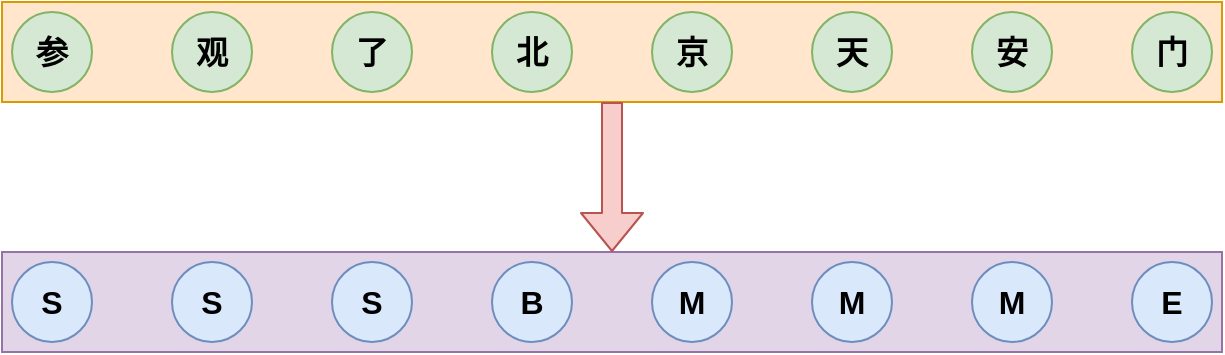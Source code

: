 <mxfile version="12.9.9" type="device"><diagram id="dk6Ofs7C74YLpd8TkuT0" name="Page-1"><mxGraphModel dx="1038" dy="548" grid="1" gridSize="10" guides="1" tooltips="1" connect="1" arrows="1" fold="1" page="1" pageScale="1" pageWidth="827" pageHeight="1169" math="0" shadow="0"><root><mxCell id="0"/><mxCell id="1" parent="0"/><mxCell id="8ULrYfe0EweRrI8h2Gwo-9" value="" style="rounded=0;whiteSpace=wrap;html=1;fontSize=16;fillColor=#ffe6cc;strokeColor=#d79b00;" parent="1" vertex="1"><mxGeometry x="35" y="35" width="610" height="50" as="geometry"/></mxCell><mxCell id="8ULrYfe0EweRrI8h2Gwo-1" value="&lt;b style=&quot;font-size: 16px;&quot;&gt;参&lt;/b&gt;" style="ellipse;whiteSpace=wrap;html=1;aspect=fixed;fontSize=16;fillColor=#d5e8d4;strokeColor=#82b366;" parent="1" vertex="1"><mxGeometry x="40" y="40" width="40" height="40" as="geometry"/></mxCell><mxCell id="8ULrYfe0EweRrI8h2Gwo-2" value="&lt;b style=&quot;font-size: 16px&quot;&gt;观&lt;/b&gt;" style="ellipse;whiteSpace=wrap;html=1;aspect=fixed;fontSize=16;fillColor=#d5e8d4;strokeColor=#82b366;" parent="1" vertex="1"><mxGeometry x="120" y="40" width="40" height="40" as="geometry"/></mxCell><mxCell id="8ULrYfe0EweRrI8h2Gwo-3" value="&lt;b&gt;了&lt;/b&gt;" style="ellipse;whiteSpace=wrap;html=1;aspect=fixed;fontSize=16;fillColor=#d5e8d4;strokeColor=#82b366;" parent="1" vertex="1"><mxGeometry x="200" y="40" width="40" height="40" as="geometry"/></mxCell><mxCell id="8ULrYfe0EweRrI8h2Gwo-4" value="&lt;b&gt;北&lt;/b&gt;" style="ellipse;whiteSpace=wrap;html=1;aspect=fixed;fontSize=16;fillColor=#d5e8d4;strokeColor=#82b366;" parent="1" vertex="1"><mxGeometry x="280" y="40" width="40" height="40" as="geometry"/></mxCell><mxCell id="8ULrYfe0EweRrI8h2Gwo-5" value="&lt;b&gt;京&lt;/b&gt;" style="ellipse;whiteSpace=wrap;html=1;aspect=fixed;fontSize=16;fillColor=#d5e8d4;strokeColor=#82b366;" parent="1" vertex="1"><mxGeometry x="360" y="40" width="40" height="40" as="geometry"/></mxCell><mxCell id="8ULrYfe0EweRrI8h2Gwo-6" value="&lt;b&gt;天&lt;/b&gt;" style="ellipse;whiteSpace=wrap;html=1;aspect=fixed;fontSize=16;fillColor=#d5e8d4;strokeColor=#82b366;" parent="1" vertex="1"><mxGeometry x="440" y="40" width="40" height="40" as="geometry"/></mxCell><mxCell id="8ULrYfe0EweRrI8h2Gwo-7" value="&lt;b&gt;安&lt;/b&gt;" style="ellipse;whiteSpace=wrap;html=1;aspect=fixed;fontSize=16;fillColor=#d5e8d4;strokeColor=#82b366;" parent="1" vertex="1"><mxGeometry x="520" y="40" width="40" height="40" as="geometry"/></mxCell><mxCell id="8ULrYfe0EweRrI8h2Gwo-8" value="&lt;b&gt;门&lt;/b&gt;" style="ellipse;whiteSpace=wrap;html=1;aspect=fixed;fontSize=16;fillColor=#d5e8d4;strokeColor=#82b366;" parent="1" vertex="1"><mxGeometry x="600" y="40" width="40" height="40" as="geometry"/></mxCell><mxCell id="8ULrYfe0EweRrI8h2Gwo-10" value="" style="rounded=0;whiteSpace=wrap;html=1;fontSize=16;fillColor=#e1d5e7;strokeColor=#9673a6;" parent="1" vertex="1"><mxGeometry x="35" y="160" width="610" height="50" as="geometry"/></mxCell><mxCell id="8ULrYfe0EweRrI8h2Gwo-11" value="&lt;b&gt;S&lt;/b&gt;" style="ellipse;whiteSpace=wrap;html=1;aspect=fixed;fontSize=16;fillColor=#dae8fc;strokeColor=#6c8ebf;" parent="1" vertex="1"><mxGeometry x="40" y="165" width="40" height="40" as="geometry"/></mxCell><mxCell id="8ULrYfe0EweRrI8h2Gwo-12" value="&lt;b&gt;S&lt;/b&gt;" style="ellipse;whiteSpace=wrap;html=1;aspect=fixed;fontSize=16;fillColor=#dae8fc;strokeColor=#6c8ebf;" parent="1" vertex="1"><mxGeometry x="120" y="165" width="40" height="40" as="geometry"/></mxCell><mxCell id="8ULrYfe0EweRrI8h2Gwo-13" value="&lt;b&gt;S&lt;/b&gt;" style="ellipse;whiteSpace=wrap;html=1;aspect=fixed;fontSize=16;fillColor=#dae8fc;strokeColor=#6c8ebf;" parent="1" vertex="1"><mxGeometry x="200" y="165" width="40" height="40" as="geometry"/></mxCell><mxCell id="8ULrYfe0EweRrI8h2Gwo-14" value="&lt;b&gt;B&lt;/b&gt;" style="ellipse;whiteSpace=wrap;html=1;aspect=fixed;fontSize=16;fillColor=#dae8fc;strokeColor=#6c8ebf;" parent="1" vertex="1"><mxGeometry x="280" y="165" width="40" height="40" as="geometry"/></mxCell><mxCell id="8ULrYfe0EweRrI8h2Gwo-15" value="&lt;b&gt;M&lt;/b&gt;" style="ellipse;whiteSpace=wrap;html=1;aspect=fixed;fontSize=16;fillColor=#dae8fc;strokeColor=#6c8ebf;" parent="1" vertex="1"><mxGeometry x="360" y="165" width="40" height="40" as="geometry"/></mxCell><mxCell id="8ULrYfe0EweRrI8h2Gwo-16" value="&lt;b&gt;M&lt;/b&gt;" style="ellipse;whiteSpace=wrap;html=1;aspect=fixed;fontSize=16;fillColor=#dae8fc;strokeColor=#6c8ebf;" parent="1" vertex="1"><mxGeometry x="440" y="165" width="40" height="40" as="geometry"/></mxCell><mxCell id="8ULrYfe0EweRrI8h2Gwo-17" value="&lt;b&gt;M&lt;/b&gt;" style="ellipse;whiteSpace=wrap;html=1;aspect=fixed;fontSize=16;fillColor=#dae8fc;strokeColor=#6c8ebf;" parent="1" vertex="1"><mxGeometry x="520" y="165" width="40" height="40" as="geometry"/></mxCell><mxCell id="8ULrYfe0EweRrI8h2Gwo-18" value="&lt;b&gt;E&lt;/b&gt;" style="ellipse;whiteSpace=wrap;html=1;aspect=fixed;fontSize=16;fillColor=#dae8fc;strokeColor=#6c8ebf;" parent="1" vertex="1"><mxGeometry x="600" y="165" width="40" height="40" as="geometry"/></mxCell><mxCell id="8ULrYfe0EweRrI8h2Gwo-19" value="" style="shape=flexArrow;endArrow=classic;html=1;fontSize=16;exitX=0.5;exitY=1;exitDx=0;exitDy=0;fillColor=#f8cecc;strokeColor=#b85450;" parent="1" source="8ULrYfe0EweRrI8h2Gwo-9" target="8ULrYfe0EweRrI8h2Gwo-10" edge="1"><mxGeometry width="50" height="50" relative="1" as="geometry"><mxPoint x="190" y="340" as="sourcePoint"/><mxPoint x="240" y="290" as="targetPoint"/></mxGeometry></mxCell></root></mxGraphModel></diagram></mxfile>